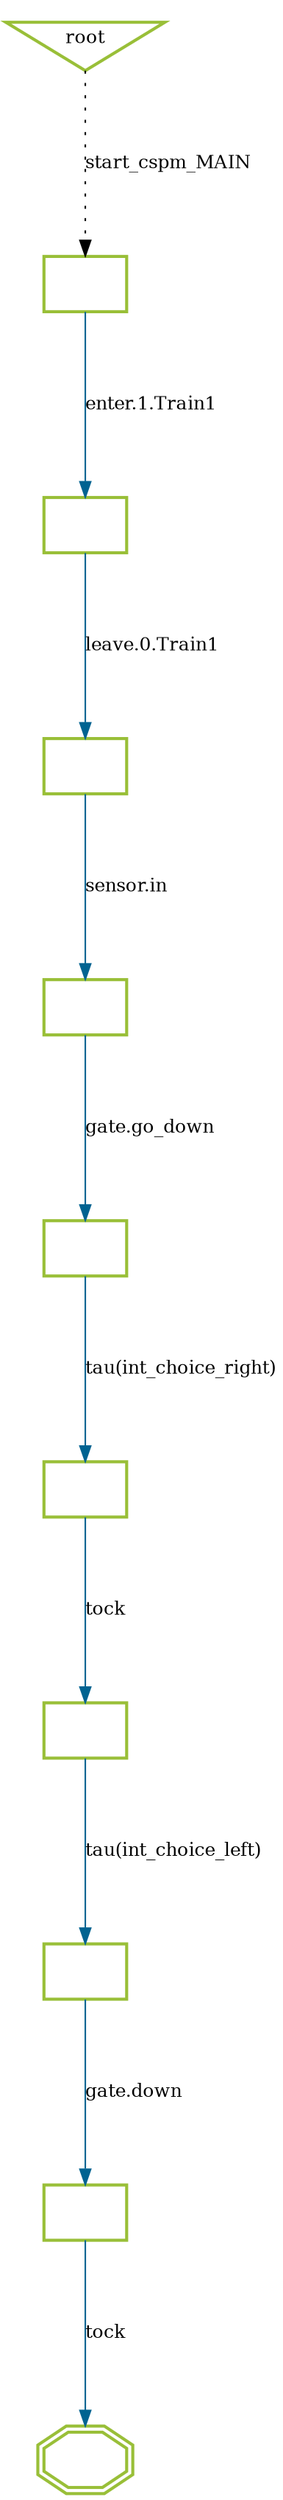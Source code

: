 digraph history {
graph [nodesep=1.5, ranksep=1.5];
root [shape=invtriangle, color="#99BF38", fontsize=12, penwidth=2, label="root"];

0 [shape=box, color="#99BF38", fontsize=12, penwidth=2, label=""];

1 [shape=box, color="#99BF38", fontsize=12, penwidth=2, label=""];

4 [shape=box, color="#99BF38", fontsize=12, penwidth=2, label=""];

8 [shape=box, color="#99BF38", fontsize=12, penwidth=2, label=""];

10 [shape=box, color="#99BF38", fontsize=12, penwidth=2, label=""];

27 [shape=box, color="#99BF38", fontsize=12, penwidth=2, label=""];

46 [shape=box, color="#99BF38", fontsize=12, penwidth=2, label=""];

78 [shape=box, color="#99BF38", fontsize=12, penwidth=2, label=""];

33 [shape=box, color="#99BF38", fontsize=12, penwidth=2, label=""];

35 [shape=doubleoctagon, color="#99BF38", fontsize=12, penwidth=2, label=""];

root -> 0 [style = dotted, color = black, label="start_cspm_MAIN", fontsize=12];

0 -> 1 [color = "#006391", label="enter.1.Train1", fontsize=12];

1 -> 4 [color = "#006391", label="leave.0.Train1", fontsize=12];

4 -> 8 [color = "#006391", label="sensor.in", fontsize=12];

8 -> 10 [color = "#006391", label="gate.go_down", fontsize=12];

10 -> 27 [color = "#006391", label="tau(int_choice_right)", fontsize=12];

27 -> 46 [color = "#006391", label="tock", fontsize=12];

46 -> 78 [color = "#006391", label="tau(int_choice_left)", fontsize=12];

78 -> 33 [color = "#006391", label="gate.down", fontsize=12];

33 -> 35 [color = "#006391", label="tock", fontsize=12];

}
